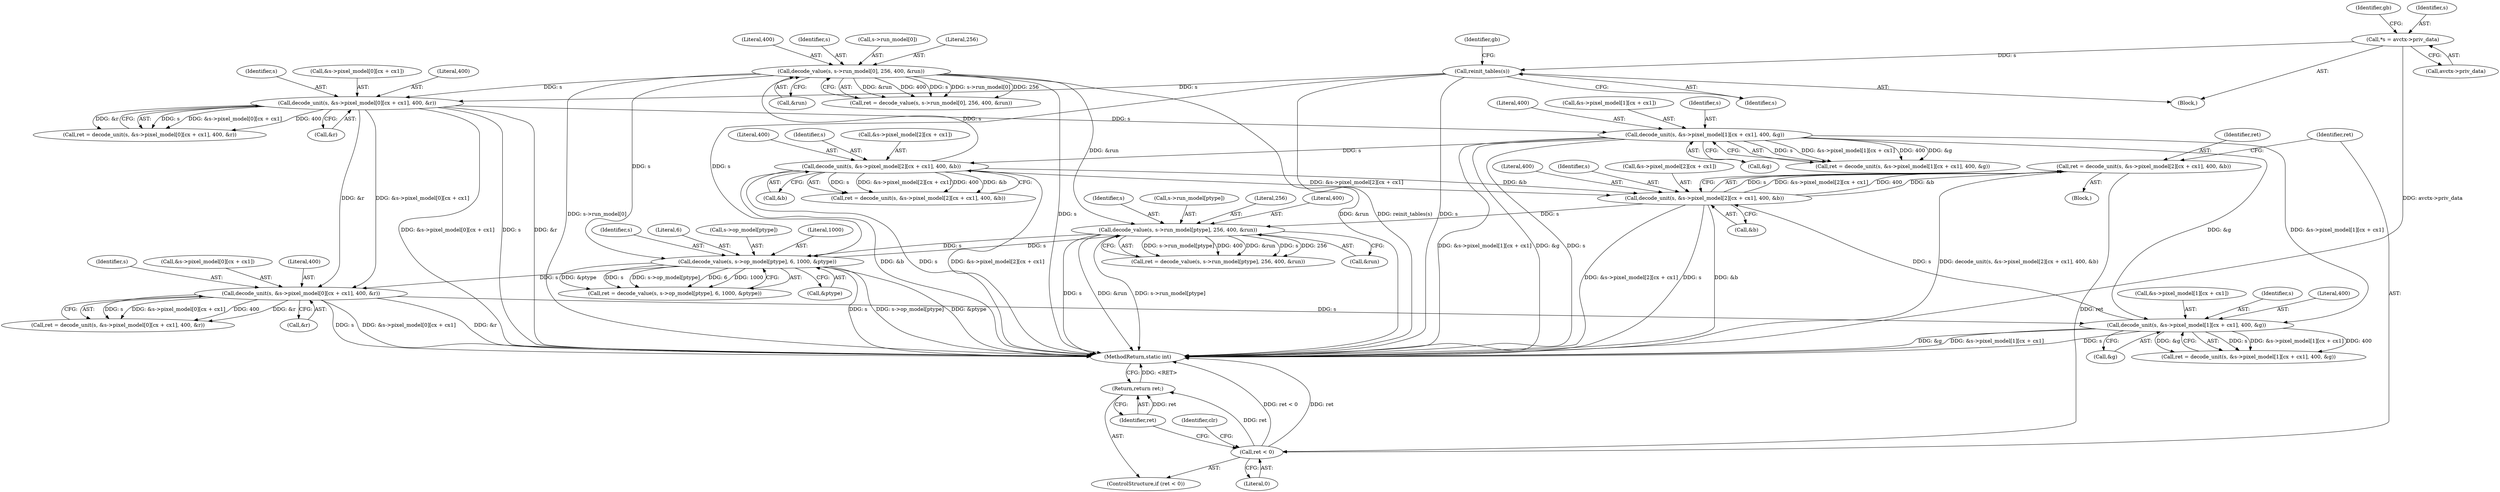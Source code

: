 digraph "0_FFmpeg_7ac5067146613997bb38442cb022d7f41321a706@integer" {
"1000483" [label="(Call,ret = decode_unit(s, &s->pixel_model[2][cx + cx1], 400, &b))"];
"1000485" [label="(Call,decode_unit(s, &s->pixel_model[2][cx + cx1], 400, &b))"];
"1000450" [label="(Call,decode_unit(s, &s->pixel_model[1][cx + cx1], 400, &g))"];
"1000415" [label="(Call,decode_unit(s, &s->pixel_model[0][cx + cx1], 400, &r))"];
"1000391" [label="(Call,decode_value(s, s->op_model[ptype], 6, 1000, &ptype))"];
"1000293" [label="(Call,decode_value(s, s->run_model[0], 256, 400, &run))"];
"1000258" [label="(Call,decode_unit(s, &s->pixel_model[2][cx + cx1], 400, &b))"];
"1000223" [label="(Call,decode_unit(s, &s->pixel_model[1][cx + cx1], 400, &g))"];
"1000188" [label="(Call,decode_unit(s, &s->pixel_model[0][cx + cx1], 400, &r))"];
"1000166" [label="(Call,reinit_tables(s))"];
"1000106" [label="(Call,*s = avctx->priv_data)"];
"1000525" [label="(Call,decode_value(s, s->run_model[ptype], 256, 400, &run))"];
"1000501" [label="(Call,ret < 0)"];
"1000504" [label="(Return,return ret;)"];
"1000108" [label="(Call,avctx->priv_data)"];
"1000497" [label="(Literal,400)"];
"1000189" [label="(Identifier,s)"];
"1000463" [label="(Call,&g)"];
"1000502" [label="(Identifier,ret)"];
"1000391" [label="(Call,decode_value(s, s->op_model[ptype], 6, 1000, &ptype))"];
"1000507" [label="(Identifier,clr)"];
"1000504" [label="(Return,return ret;)"];
"1000486" [label="(Identifier,s)"];
"1000302" [label="(Call,&run)"];
"1000392" [label="(Identifier,s)"];
"1000291" [label="(Call,ret = decode_value(s, s->run_model[0], 256, 400, &run))"];
"1000235" [label="(Literal,400)"];
"1000106" [label="(Call,*s = avctx->priv_data)"];
"1000223" [label="(Call,decode_unit(s, &s->pixel_model[1][cx + cx1], 400, &g))"];
"1000221" [label="(Call,ret = decode_unit(s, &s->pixel_model[1][cx + cx1], 400, &g))"];
"1000167" [label="(Identifier,s)"];
"1000498" [label="(Call,&b)"];
"1000295" [label="(Call,s->run_model[0])"];
"1000525" [label="(Call,decode_value(s, s->run_model[ptype], 256, 400, &run))"];
"1000533" [label="(Literal,400)"];
"1000166" [label="(Call,reinit_tables(s))"];
"1000188" [label="(Call,decode_unit(s, &s->pixel_model[0][cx + cx1], 400, &r))"];
"1000225" [label="(Call,&s->pixel_model[1][cx + cx1])"];
"1000451" [label="(Identifier,s)"];
"1000270" [label="(Literal,400)"];
"1000526" [label="(Identifier,s)"];
"1000413" [label="(Call,ret = decode_unit(s, &s->pixel_model[0][cx + cx1], 400, &r))"];
"1000293" [label="(Call,decode_value(s, s->run_model[0], 256, 400, &run))"];
"1000256" [label="(Call,ret = decode_unit(s, &s->pixel_model[2][cx + cx1], 400, &b))"];
"1000258" [label="(Call,decode_unit(s, &s->pixel_model[2][cx + cx1], 400, &b))"];
"1000236" [label="(Call,&g)"];
"1000113" [label="(Identifier,gb)"];
"1000534" [label="(Call,&run)"];
"1000527" [label="(Call,s->run_model[ptype])"];
"1000500" [label="(ControlStructure,if (ret < 0))"];
"1000300" [label="(Literal,256)"];
"1000428" [label="(Call,&r)"];
"1000190" [label="(Call,&s->pixel_model[0][cx + cx1])"];
"1000487" [label="(Call,&s->pixel_model[2][cx + cx1])"];
"1000427" [label="(Literal,400)"];
"1000260" [label="(Call,&s->pixel_model[2][cx + cx1])"];
"1000186" [label="(Call,ret = decode_unit(s, &s->pixel_model[0][cx + cx1], 400, &r))"];
"1000483" [label="(Call,ret = decode_unit(s, &s->pixel_model[2][cx + cx1], 400, &b))"];
"1000398" [label="(Literal,6)"];
"1000301" [label="(Literal,400)"];
"1000389" [label="(Call,ret = decode_value(s, s->op_model[ptype], 6, 1000, &ptype))"];
"1000485" [label="(Call,decode_unit(s, &s->pixel_model[2][cx + cx1], 400, &b))"];
"1000450" [label="(Call,decode_unit(s, &s->pixel_model[1][cx + cx1], 400, &g))"];
"1000200" [label="(Literal,400)"];
"1000294" [label="(Identifier,s)"];
"1000400" [label="(Call,&ptype)"];
"1000505" [label="(Identifier,ret)"];
"1000224" [label="(Identifier,s)"];
"1000259" [label="(Identifier,s)"];
"1000532" [label="(Literal,256)"];
"1000415" [label="(Call,decode_unit(s, &s->pixel_model[0][cx + cx1], 400, &r))"];
"1000107" [label="(Identifier,s)"];
"1000501" [label="(Call,ret < 0)"];
"1000201" [label="(Call,&r)"];
"1000271" [label="(Call,&b)"];
"1001058" [label="(MethodReturn,static int)"];
"1000462" [label="(Literal,400)"];
"1000523" [label="(Call,ret = decode_value(s, s->run_model[ptype], 256, 400, &run))"];
"1000393" [label="(Call,s->op_model[ptype])"];
"1000169" [label="(Identifier,gb)"];
"1000484" [label="(Identifier,ret)"];
"1000416" [label="(Identifier,s)"];
"1000412" [label="(Block,)"];
"1000503" [label="(Literal,0)"];
"1000399" [label="(Literal,1000)"];
"1000104" [label="(Block,)"];
"1000448" [label="(Call,ret = decode_unit(s, &s->pixel_model[1][cx + cx1], 400, &g))"];
"1000452" [label="(Call,&s->pixel_model[1][cx + cx1])"];
"1000417" [label="(Call,&s->pixel_model[0][cx + cx1])"];
"1000483" -> "1000412"  [label="AST: "];
"1000483" -> "1000485"  [label="CFG: "];
"1000484" -> "1000483"  [label="AST: "];
"1000485" -> "1000483"  [label="AST: "];
"1000502" -> "1000483"  [label="CFG: "];
"1000483" -> "1001058"  [label="DDG: decode_unit(s, &s->pixel_model[2][cx + cx1], 400, &b)"];
"1000485" -> "1000483"  [label="DDG: s"];
"1000485" -> "1000483"  [label="DDG: &s->pixel_model[2][cx + cx1]"];
"1000485" -> "1000483"  [label="DDG: 400"];
"1000485" -> "1000483"  [label="DDG: &b"];
"1000483" -> "1000501"  [label="DDG: ret"];
"1000485" -> "1000498"  [label="CFG: "];
"1000486" -> "1000485"  [label="AST: "];
"1000487" -> "1000485"  [label="AST: "];
"1000497" -> "1000485"  [label="AST: "];
"1000498" -> "1000485"  [label="AST: "];
"1000485" -> "1001058"  [label="DDG: s"];
"1000485" -> "1001058"  [label="DDG: &b"];
"1000485" -> "1001058"  [label="DDG: &s->pixel_model[2][cx + cx1]"];
"1000450" -> "1000485"  [label="DDG: s"];
"1000258" -> "1000485"  [label="DDG: &s->pixel_model[2][cx + cx1]"];
"1000258" -> "1000485"  [label="DDG: &b"];
"1000485" -> "1000525"  [label="DDG: s"];
"1000450" -> "1000448"  [label="AST: "];
"1000450" -> "1000463"  [label="CFG: "];
"1000451" -> "1000450"  [label="AST: "];
"1000452" -> "1000450"  [label="AST: "];
"1000462" -> "1000450"  [label="AST: "];
"1000463" -> "1000450"  [label="AST: "];
"1000448" -> "1000450"  [label="CFG: "];
"1000450" -> "1001058"  [label="DDG: &g"];
"1000450" -> "1001058"  [label="DDG: &s->pixel_model[1][cx + cx1]"];
"1000450" -> "1001058"  [label="DDG: s"];
"1000450" -> "1000448"  [label="DDG: s"];
"1000450" -> "1000448"  [label="DDG: &s->pixel_model[1][cx + cx1]"];
"1000450" -> "1000448"  [label="DDG: 400"];
"1000450" -> "1000448"  [label="DDG: &g"];
"1000415" -> "1000450"  [label="DDG: s"];
"1000223" -> "1000450"  [label="DDG: &s->pixel_model[1][cx + cx1]"];
"1000223" -> "1000450"  [label="DDG: &g"];
"1000415" -> "1000413"  [label="AST: "];
"1000415" -> "1000428"  [label="CFG: "];
"1000416" -> "1000415"  [label="AST: "];
"1000417" -> "1000415"  [label="AST: "];
"1000427" -> "1000415"  [label="AST: "];
"1000428" -> "1000415"  [label="AST: "];
"1000413" -> "1000415"  [label="CFG: "];
"1000415" -> "1001058"  [label="DDG: &r"];
"1000415" -> "1001058"  [label="DDG: s"];
"1000415" -> "1001058"  [label="DDG: &s->pixel_model[0][cx + cx1]"];
"1000415" -> "1000413"  [label="DDG: s"];
"1000415" -> "1000413"  [label="DDG: &s->pixel_model[0][cx + cx1]"];
"1000415" -> "1000413"  [label="DDG: 400"];
"1000415" -> "1000413"  [label="DDG: &r"];
"1000391" -> "1000415"  [label="DDG: s"];
"1000188" -> "1000415"  [label="DDG: &s->pixel_model[0][cx + cx1]"];
"1000188" -> "1000415"  [label="DDG: &r"];
"1000391" -> "1000389"  [label="AST: "];
"1000391" -> "1000400"  [label="CFG: "];
"1000392" -> "1000391"  [label="AST: "];
"1000393" -> "1000391"  [label="AST: "];
"1000398" -> "1000391"  [label="AST: "];
"1000399" -> "1000391"  [label="AST: "];
"1000400" -> "1000391"  [label="AST: "];
"1000389" -> "1000391"  [label="CFG: "];
"1000391" -> "1001058"  [label="DDG: s"];
"1000391" -> "1001058"  [label="DDG: s->op_model[ptype]"];
"1000391" -> "1001058"  [label="DDG: &ptype"];
"1000391" -> "1000389"  [label="DDG: &ptype"];
"1000391" -> "1000389"  [label="DDG: s"];
"1000391" -> "1000389"  [label="DDG: s->op_model[ptype]"];
"1000391" -> "1000389"  [label="DDG: 6"];
"1000391" -> "1000389"  [label="DDG: 1000"];
"1000293" -> "1000391"  [label="DDG: s"];
"1000166" -> "1000391"  [label="DDG: s"];
"1000525" -> "1000391"  [label="DDG: s"];
"1000391" -> "1000525"  [label="DDG: s"];
"1000293" -> "1000291"  [label="AST: "];
"1000293" -> "1000302"  [label="CFG: "];
"1000294" -> "1000293"  [label="AST: "];
"1000295" -> "1000293"  [label="AST: "];
"1000300" -> "1000293"  [label="AST: "];
"1000301" -> "1000293"  [label="AST: "];
"1000302" -> "1000293"  [label="AST: "];
"1000291" -> "1000293"  [label="CFG: "];
"1000293" -> "1001058"  [label="DDG: s"];
"1000293" -> "1001058"  [label="DDG: &run"];
"1000293" -> "1001058"  [label="DDG: s->run_model[0]"];
"1000293" -> "1000188"  [label="DDG: s"];
"1000293" -> "1000291"  [label="DDG: &run"];
"1000293" -> "1000291"  [label="DDG: 400"];
"1000293" -> "1000291"  [label="DDG: s"];
"1000293" -> "1000291"  [label="DDG: s->run_model[0]"];
"1000293" -> "1000291"  [label="DDG: 256"];
"1000258" -> "1000293"  [label="DDG: s"];
"1000293" -> "1000525"  [label="DDG: &run"];
"1000258" -> "1000256"  [label="AST: "];
"1000258" -> "1000271"  [label="CFG: "];
"1000259" -> "1000258"  [label="AST: "];
"1000260" -> "1000258"  [label="AST: "];
"1000270" -> "1000258"  [label="AST: "];
"1000271" -> "1000258"  [label="AST: "];
"1000256" -> "1000258"  [label="CFG: "];
"1000258" -> "1001058"  [label="DDG: s"];
"1000258" -> "1001058"  [label="DDG: &s->pixel_model[2][cx + cx1]"];
"1000258" -> "1001058"  [label="DDG: &b"];
"1000258" -> "1000256"  [label="DDG: s"];
"1000258" -> "1000256"  [label="DDG: &s->pixel_model[2][cx + cx1]"];
"1000258" -> "1000256"  [label="DDG: 400"];
"1000258" -> "1000256"  [label="DDG: &b"];
"1000223" -> "1000258"  [label="DDG: s"];
"1000223" -> "1000221"  [label="AST: "];
"1000223" -> "1000236"  [label="CFG: "];
"1000224" -> "1000223"  [label="AST: "];
"1000225" -> "1000223"  [label="AST: "];
"1000235" -> "1000223"  [label="AST: "];
"1000236" -> "1000223"  [label="AST: "];
"1000221" -> "1000223"  [label="CFG: "];
"1000223" -> "1001058"  [label="DDG: &s->pixel_model[1][cx + cx1]"];
"1000223" -> "1001058"  [label="DDG: &g"];
"1000223" -> "1001058"  [label="DDG: s"];
"1000223" -> "1000221"  [label="DDG: s"];
"1000223" -> "1000221"  [label="DDG: &s->pixel_model[1][cx + cx1]"];
"1000223" -> "1000221"  [label="DDG: 400"];
"1000223" -> "1000221"  [label="DDG: &g"];
"1000188" -> "1000223"  [label="DDG: s"];
"1000188" -> "1000186"  [label="AST: "];
"1000188" -> "1000201"  [label="CFG: "];
"1000189" -> "1000188"  [label="AST: "];
"1000190" -> "1000188"  [label="AST: "];
"1000200" -> "1000188"  [label="AST: "];
"1000201" -> "1000188"  [label="AST: "];
"1000186" -> "1000188"  [label="CFG: "];
"1000188" -> "1001058"  [label="DDG: &r"];
"1000188" -> "1001058"  [label="DDG: &s->pixel_model[0][cx + cx1]"];
"1000188" -> "1001058"  [label="DDG: s"];
"1000188" -> "1000186"  [label="DDG: s"];
"1000188" -> "1000186"  [label="DDG: &s->pixel_model[0][cx + cx1]"];
"1000188" -> "1000186"  [label="DDG: 400"];
"1000188" -> "1000186"  [label="DDG: &r"];
"1000166" -> "1000188"  [label="DDG: s"];
"1000166" -> "1000104"  [label="AST: "];
"1000166" -> "1000167"  [label="CFG: "];
"1000167" -> "1000166"  [label="AST: "];
"1000169" -> "1000166"  [label="CFG: "];
"1000166" -> "1001058"  [label="DDG: reinit_tables(s)"];
"1000166" -> "1001058"  [label="DDG: s"];
"1000106" -> "1000166"  [label="DDG: s"];
"1000106" -> "1000104"  [label="AST: "];
"1000106" -> "1000108"  [label="CFG: "];
"1000107" -> "1000106"  [label="AST: "];
"1000108" -> "1000106"  [label="AST: "];
"1000113" -> "1000106"  [label="CFG: "];
"1000106" -> "1001058"  [label="DDG: avctx->priv_data"];
"1000525" -> "1000523"  [label="AST: "];
"1000525" -> "1000534"  [label="CFG: "];
"1000526" -> "1000525"  [label="AST: "];
"1000527" -> "1000525"  [label="AST: "];
"1000532" -> "1000525"  [label="AST: "];
"1000533" -> "1000525"  [label="AST: "];
"1000534" -> "1000525"  [label="AST: "];
"1000523" -> "1000525"  [label="CFG: "];
"1000525" -> "1001058"  [label="DDG: s"];
"1000525" -> "1001058"  [label="DDG: &run"];
"1000525" -> "1001058"  [label="DDG: s->run_model[ptype]"];
"1000525" -> "1000523"  [label="DDG: s->run_model[ptype]"];
"1000525" -> "1000523"  [label="DDG: 400"];
"1000525" -> "1000523"  [label="DDG: &run"];
"1000525" -> "1000523"  [label="DDG: s"];
"1000525" -> "1000523"  [label="DDG: 256"];
"1000501" -> "1000500"  [label="AST: "];
"1000501" -> "1000503"  [label="CFG: "];
"1000502" -> "1000501"  [label="AST: "];
"1000503" -> "1000501"  [label="AST: "];
"1000505" -> "1000501"  [label="CFG: "];
"1000507" -> "1000501"  [label="CFG: "];
"1000501" -> "1001058"  [label="DDG: ret"];
"1000501" -> "1001058"  [label="DDG: ret < 0"];
"1000501" -> "1000504"  [label="DDG: ret"];
"1000504" -> "1000500"  [label="AST: "];
"1000504" -> "1000505"  [label="CFG: "];
"1000505" -> "1000504"  [label="AST: "];
"1001058" -> "1000504"  [label="CFG: "];
"1000504" -> "1001058"  [label="DDG: <RET>"];
"1000505" -> "1000504"  [label="DDG: ret"];
}
